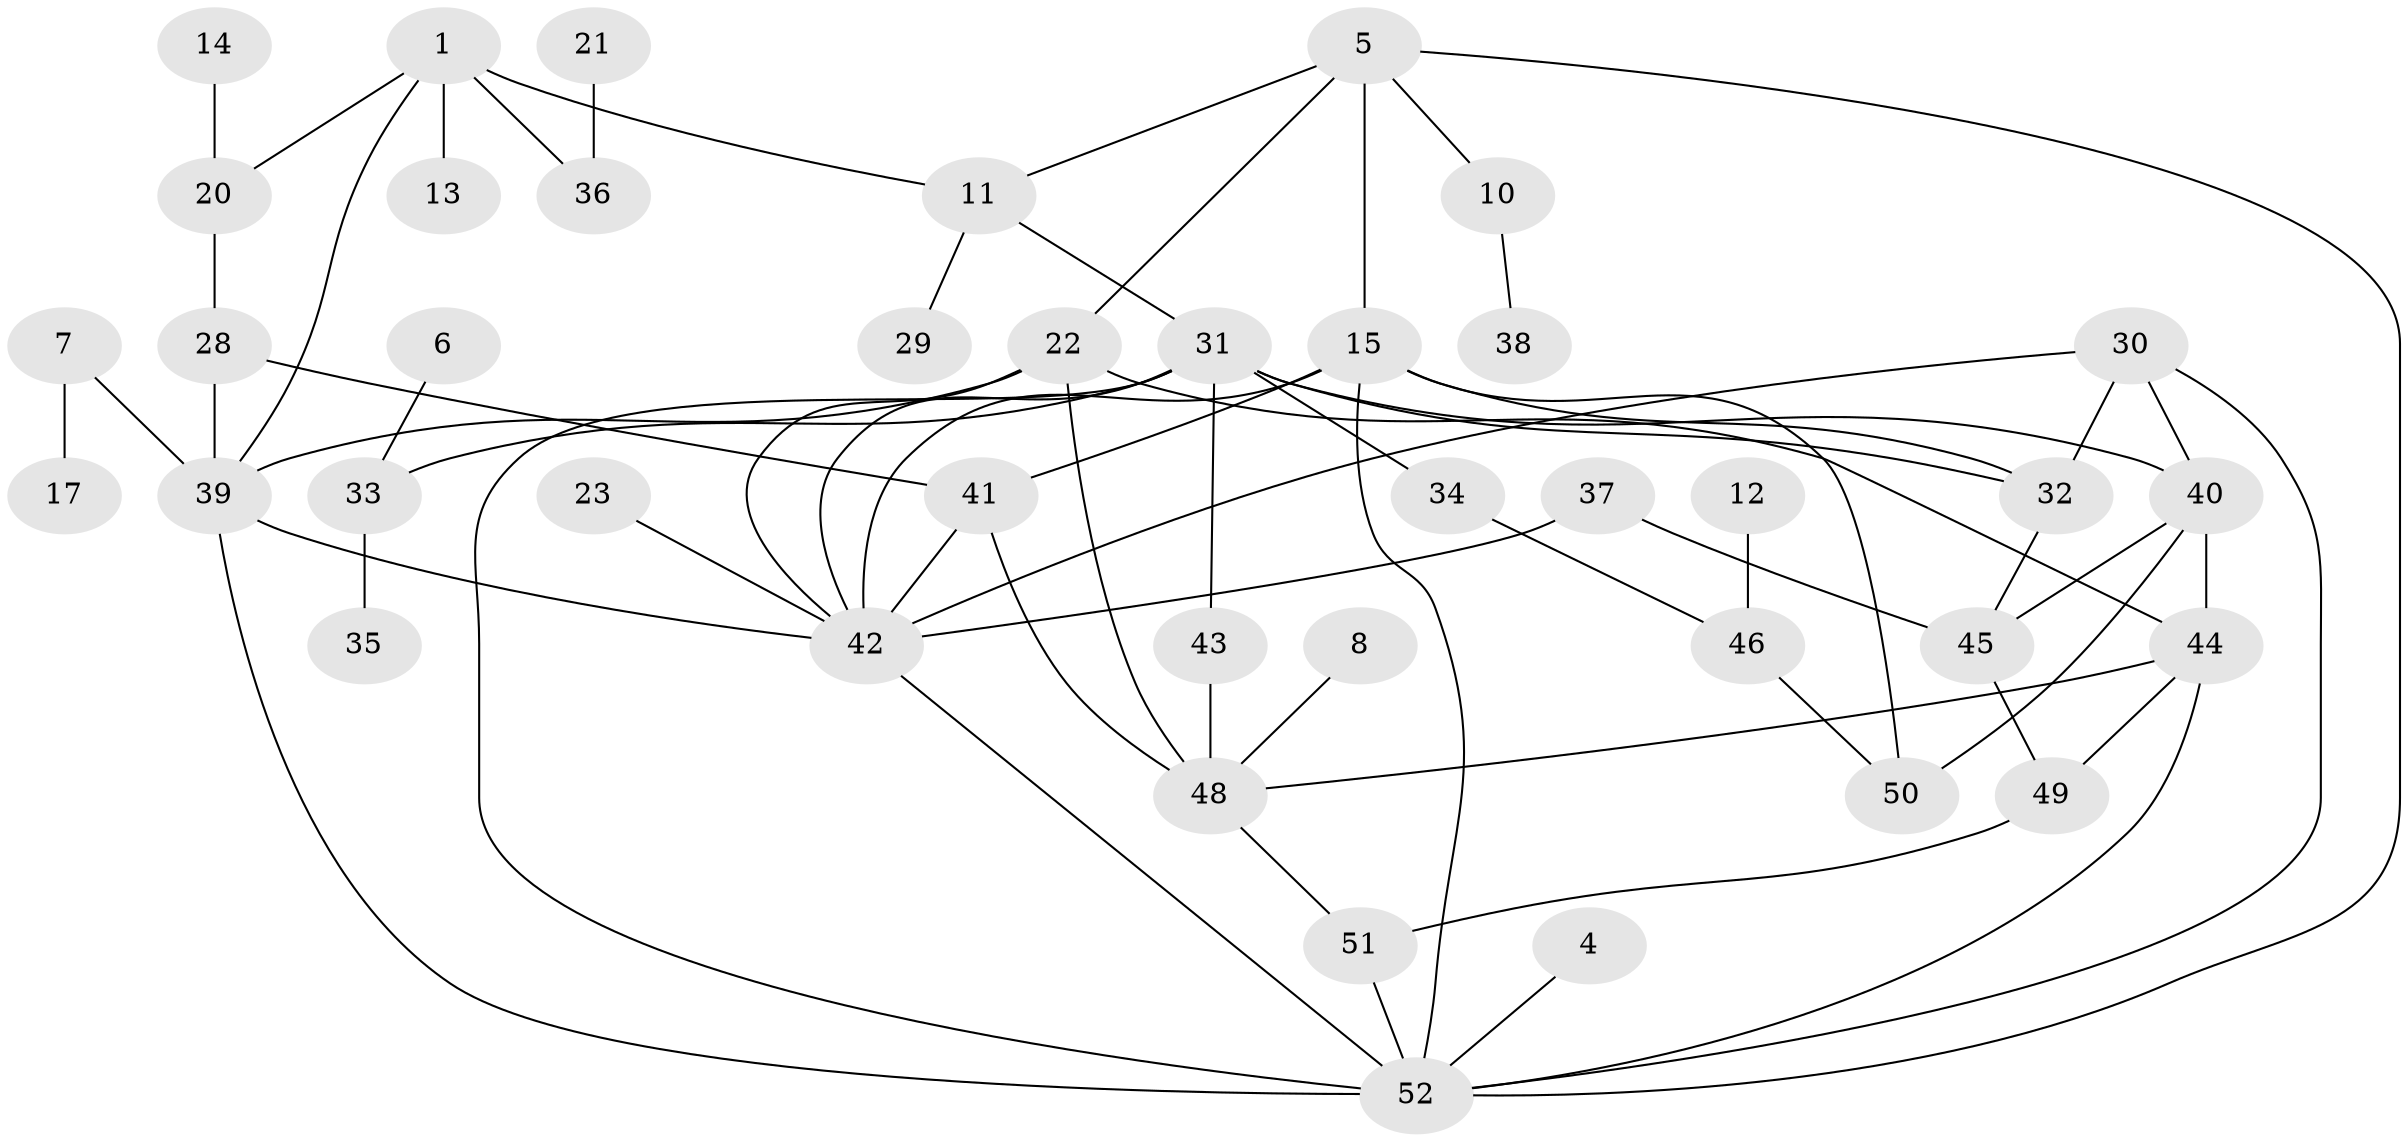 // original degree distribution, {4: 0.17307692307692307, 2: 0.2692307692307692, 1: 0.19230769230769232, 3: 0.18269230769230768, 6: 0.04807692307692308, 0: 0.08653846153846154, 5: 0.04807692307692308}
// Generated by graph-tools (version 1.1) at 2025/49/03/09/25 03:49:06]
// undirected, 41 vertices, 67 edges
graph export_dot {
graph [start="1"]
  node [color=gray90,style=filled];
  1;
  4;
  5;
  6;
  7;
  8;
  10;
  11;
  12;
  13;
  14;
  15;
  17;
  20;
  21;
  22;
  23;
  28;
  29;
  30;
  31;
  32;
  33;
  34;
  35;
  36;
  37;
  38;
  39;
  40;
  41;
  42;
  43;
  44;
  45;
  46;
  48;
  49;
  50;
  51;
  52;
  1 -- 11 [weight=1.0];
  1 -- 13 [weight=1.0];
  1 -- 20 [weight=1.0];
  1 -- 36 [weight=1.0];
  1 -- 39 [weight=1.0];
  4 -- 52 [weight=1.0];
  5 -- 10 [weight=1.0];
  5 -- 11 [weight=1.0];
  5 -- 15 [weight=1.0];
  5 -- 22 [weight=1.0];
  5 -- 52 [weight=1.0];
  6 -- 33 [weight=1.0];
  7 -- 17 [weight=1.0];
  7 -- 39 [weight=1.0];
  8 -- 48 [weight=1.0];
  10 -- 38 [weight=1.0];
  11 -- 29 [weight=1.0];
  11 -- 31 [weight=1.0];
  12 -- 46 [weight=1.0];
  14 -- 20 [weight=1.0];
  15 -- 32 [weight=1.0];
  15 -- 41 [weight=1.0];
  15 -- 42 [weight=1.0];
  15 -- 50 [weight=1.0];
  15 -- 52 [weight=1.0];
  20 -- 28 [weight=1.0];
  21 -- 36 [weight=1.0];
  22 -- 39 [weight=1.0];
  22 -- 42 [weight=1.0];
  22 -- 44 [weight=1.0];
  22 -- 48 [weight=1.0];
  23 -- 42 [weight=1.0];
  28 -- 39 [weight=1.0];
  28 -- 41 [weight=1.0];
  30 -- 32 [weight=1.0];
  30 -- 40 [weight=1.0];
  30 -- 42 [weight=1.0];
  30 -- 52 [weight=1.0];
  31 -- 32 [weight=1.0];
  31 -- 33 [weight=2.0];
  31 -- 34 [weight=2.0];
  31 -- 40 [weight=1.0];
  31 -- 42 [weight=1.0];
  31 -- 43 [weight=1.0];
  31 -- 52 [weight=1.0];
  32 -- 45 [weight=1.0];
  33 -- 35 [weight=1.0];
  34 -- 46 [weight=1.0];
  37 -- 42 [weight=1.0];
  37 -- 45 [weight=1.0];
  39 -- 42 [weight=1.0];
  39 -- 52 [weight=1.0];
  40 -- 44 [weight=2.0];
  40 -- 45 [weight=1.0];
  40 -- 50 [weight=3.0];
  41 -- 42 [weight=1.0];
  41 -- 48 [weight=2.0];
  42 -- 52 [weight=1.0];
  43 -- 48 [weight=1.0];
  44 -- 48 [weight=1.0];
  44 -- 49 [weight=1.0];
  44 -- 52 [weight=1.0];
  45 -- 49 [weight=1.0];
  46 -- 50 [weight=1.0];
  48 -- 51 [weight=1.0];
  49 -- 51 [weight=1.0];
  51 -- 52 [weight=2.0];
}
